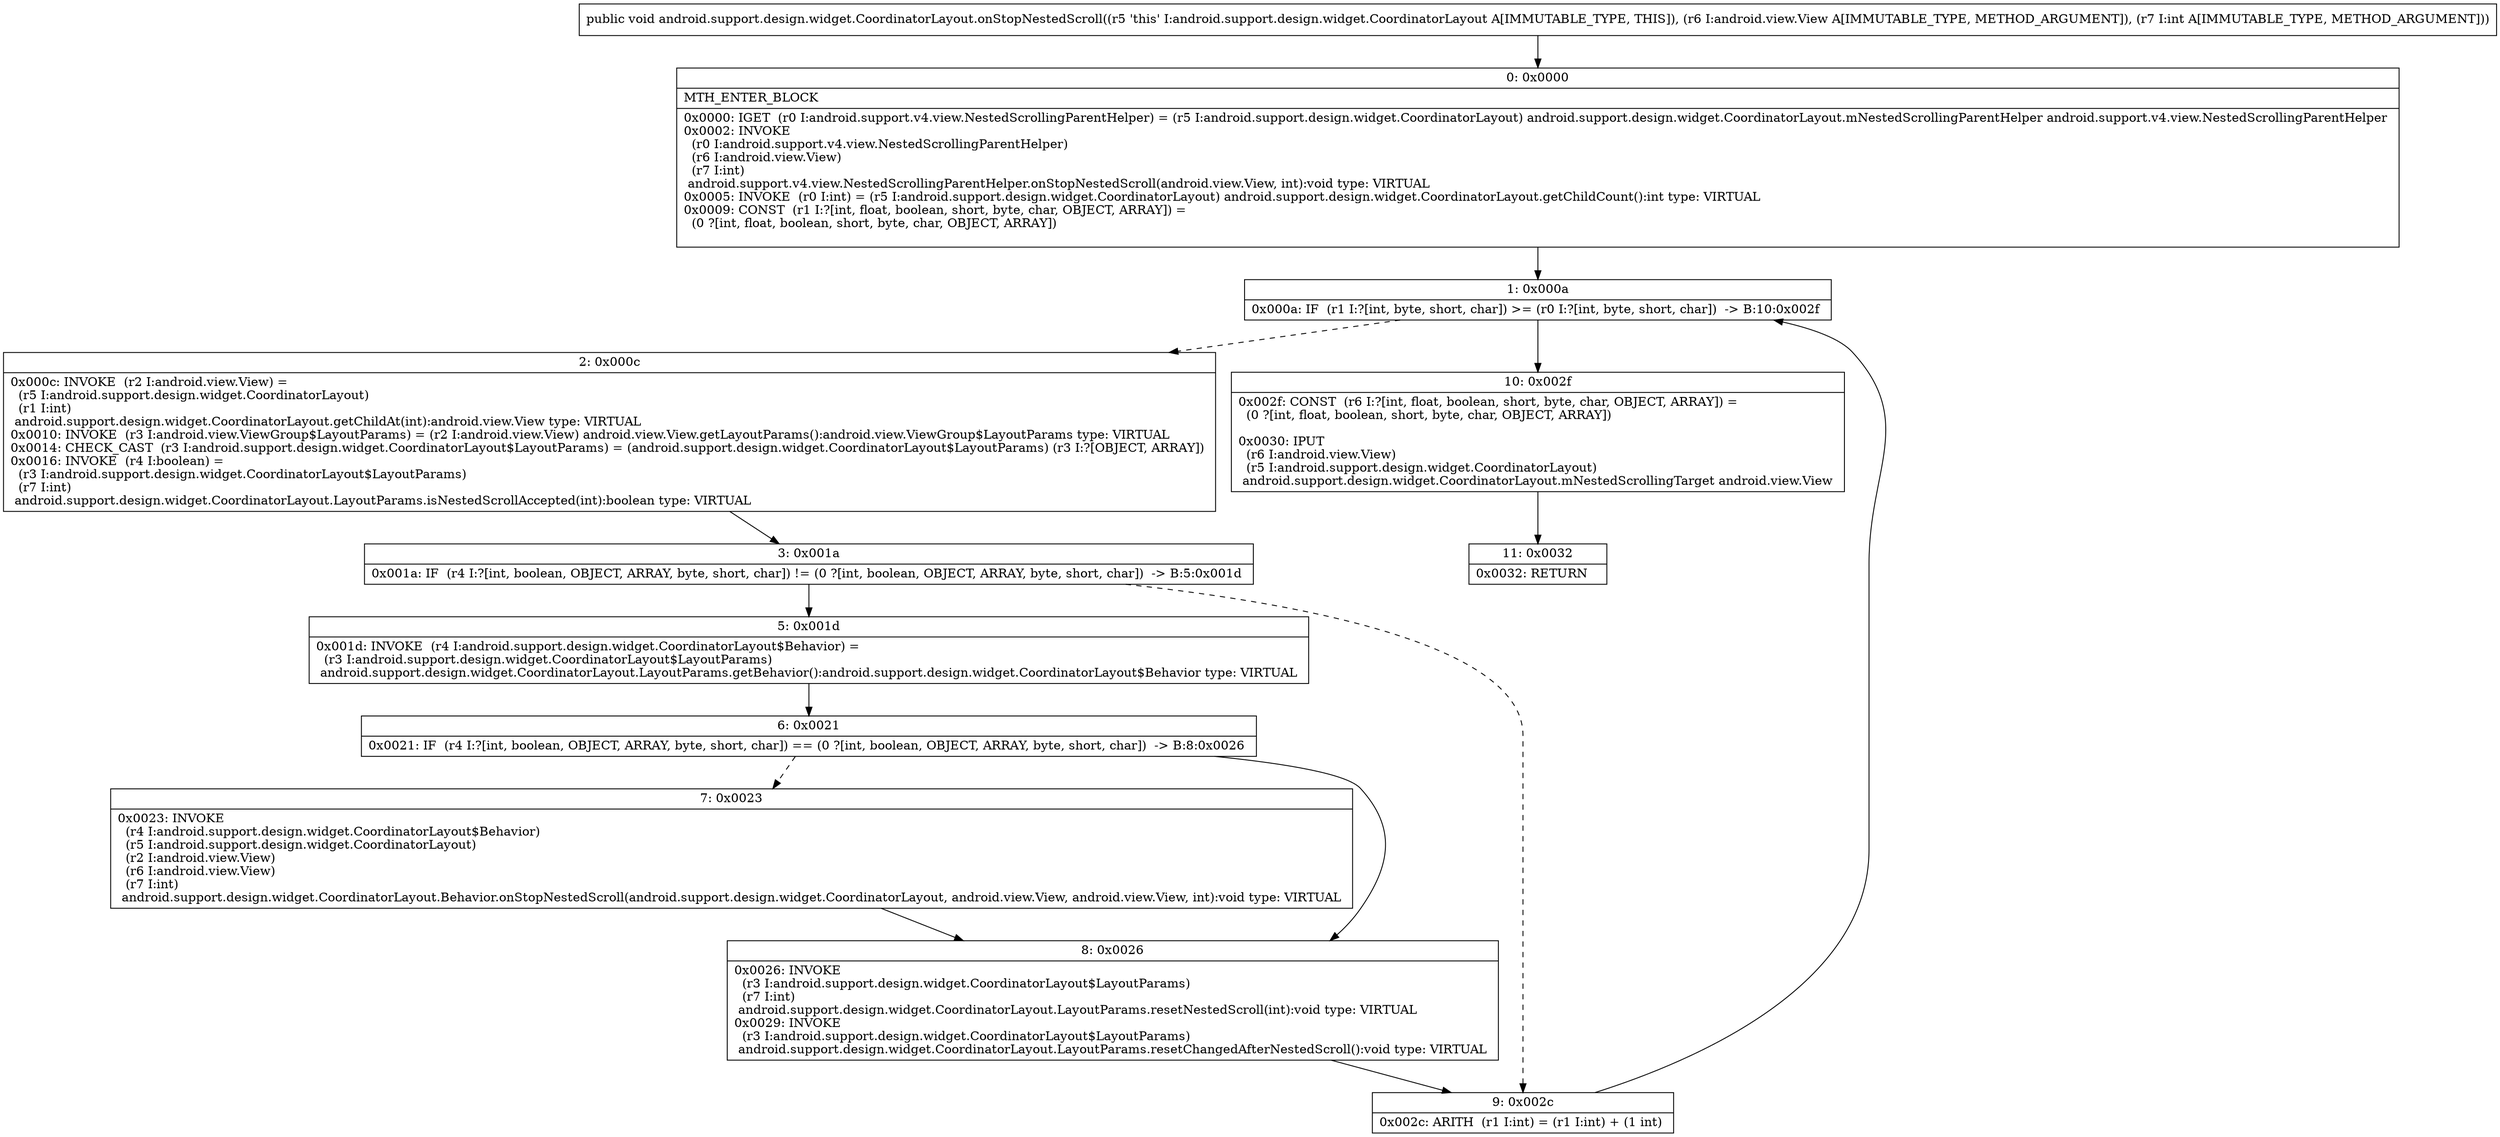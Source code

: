 digraph "CFG forandroid.support.design.widget.CoordinatorLayout.onStopNestedScroll(Landroid\/view\/View;I)V" {
Node_0 [shape=record,label="{0\:\ 0x0000|MTH_ENTER_BLOCK\l|0x0000: IGET  (r0 I:android.support.v4.view.NestedScrollingParentHelper) = (r5 I:android.support.design.widget.CoordinatorLayout) android.support.design.widget.CoordinatorLayout.mNestedScrollingParentHelper android.support.v4.view.NestedScrollingParentHelper \l0x0002: INVOKE  \l  (r0 I:android.support.v4.view.NestedScrollingParentHelper)\l  (r6 I:android.view.View)\l  (r7 I:int)\l android.support.v4.view.NestedScrollingParentHelper.onStopNestedScroll(android.view.View, int):void type: VIRTUAL \l0x0005: INVOKE  (r0 I:int) = (r5 I:android.support.design.widget.CoordinatorLayout) android.support.design.widget.CoordinatorLayout.getChildCount():int type: VIRTUAL \l0x0009: CONST  (r1 I:?[int, float, boolean, short, byte, char, OBJECT, ARRAY]) = \l  (0 ?[int, float, boolean, short, byte, char, OBJECT, ARRAY])\l \l}"];
Node_1 [shape=record,label="{1\:\ 0x000a|0x000a: IF  (r1 I:?[int, byte, short, char]) \>= (r0 I:?[int, byte, short, char])  \-\> B:10:0x002f \l}"];
Node_2 [shape=record,label="{2\:\ 0x000c|0x000c: INVOKE  (r2 I:android.view.View) = \l  (r5 I:android.support.design.widget.CoordinatorLayout)\l  (r1 I:int)\l android.support.design.widget.CoordinatorLayout.getChildAt(int):android.view.View type: VIRTUAL \l0x0010: INVOKE  (r3 I:android.view.ViewGroup$LayoutParams) = (r2 I:android.view.View) android.view.View.getLayoutParams():android.view.ViewGroup$LayoutParams type: VIRTUAL \l0x0014: CHECK_CAST  (r3 I:android.support.design.widget.CoordinatorLayout$LayoutParams) = (android.support.design.widget.CoordinatorLayout$LayoutParams) (r3 I:?[OBJECT, ARRAY]) \l0x0016: INVOKE  (r4 I:boolean) = \l  (r3 I:android.support.design.widget.CoordinatorLayout$LayoutParams)\l  (r7 I:int)\l android.support.design.widget.CoordinatorLayout.LayoutParams.isNestedScrollAccepted(int):boolean type: VIRTUAL \l}"];
Node_3 [shape=record,label="{3\:\ 0x001a|0x001a: IF  (r4 I:?[int, boolean, OBJECT, ARRAY, byte, short, char]) != (0 ?[int, boolean, OBJECT, ARRAY, byte, short, char])  \-\> B:5:0x001d \l}"];
Node_5 [shape=record,label="{5\:\ 0x001d|0x001d: INVOKE  (r4 I:android.support.design.widget.CoordinatorLayout$Behavior) = \l  (r3 I:android.support.design.widget.CoordinatorLayout$LayoutParams)\l android.support.design.widget.CoordinatorLayout.LayoutParams.getBehavior():android.support.design.widget.CoordinatorLayout$Behavior type: VIRTUAL \l}"];
Node_6 [shape=record,label="{6\:\ 0x0021|0x0021: IF  (r4 I:?[int, boolean, OBJECT, ARRAY, byte, short, char]) == (0 ?[int, boolean, OBJECT, ARRAY, byte, short, char])  \-\> B:8:0x0026 \l}"];
Node_7 [shape=record,label="{7\:\ 0x0023|0x0023: INVOKE  \l  (r4 I:android.support.design.widget.CoordinatorLayout$Behavior)\l  (r5 I:android.support.design.widget.CoordinatorLayout)\l  (r2 I:android.view.View)\l  (r6 I:android.view.View)\l  (r7 I:int)\l android.support.design.widget.CoordinatorLayout.Behavior.onStopNestedScroll(android.support.design.widget.CoordinatorLayout, android.view.View, android.view.View, int):void type: VIRTUAL \l}"];
Node_8 [shape=record,label="{8\:\ 0x0026|0x0026: INVOKE  \l  (r3 I:android.support.design.widget.CoordinatorLayout$LayoutParams)\l  (r7 I:int)\l android.support.design.widget.CoordinatorLayout.LayoutParams.resetNestedScroll(int):void type: VIRTUAL \l0x0029: INVOKE  \l  (r3 I:android.support.design.widget.CoordinatorLayout$LayoutParams)\l android.support.design.widget.CoordinatorLayout.LayoutParams.resetChangedAfterNestedScroll():void type: VIRTUAL \l}"];
Node_9 [shape=record,label="{9\:\ 0x002c|0x002c: ARITH  (r1 I:int) = (r1 I:int) + (1 int) \l}"];
Node_10 [shape=record,label="{10\:\ 0x002f|0x002f: CONST  (r6 I:?[int, float, boolean, short, byte, char, OBJECT, ARRAY]) = \l  (0 ?[int, float, boolean, short, byte, char, OBJECT, ARRAY])\l \l0x0030: IPUT  \l  (r6 I:android.view.View)\l  (r5 I:android.support.design.widget.CoordinatorLayout)\l android.support.design.widget.CoordinatorLayout.mNestedScrollingTarget android.view.View \l}"];
Node_11 [shape=record,label="{11\:\ 0x0032|0x0032: RETURN   \l}"];
MethodNode[shape=record,label="{public void android.support.design.widget.CoordinatorLayout.onStopNestedScroll((r5 'this' I:android.support.design.widget.CoordinatorLayout A[IMMUTABLE_TYPE, THIS]), (r6 I:android.view.View A[IMMUTABLE_TYPE, METHOD_ARGUMENT]), (r7 I:int A[IMMUTABLE_TYPE, METHOD_ARGUMENT])) }"];
MethodNode -> Node_0;
Node_0 -> Node_1;
Node_1 -> Node_2[style=dashed];
Node_1 -> Node_10;
Node_2 -> Node_3;
Node_3 -> Node_5;
Node_3 -> Node_9[style=dashed];
Node_5 -> Node_6;
Node_6 -> Node_7[style=dashed];
Node_6 -> Node_8;
Node_7 -> Node_8;
Node_8 -> Node_9;
Node_9 -> Node_1;
Node_10 -> Node_11;
}

